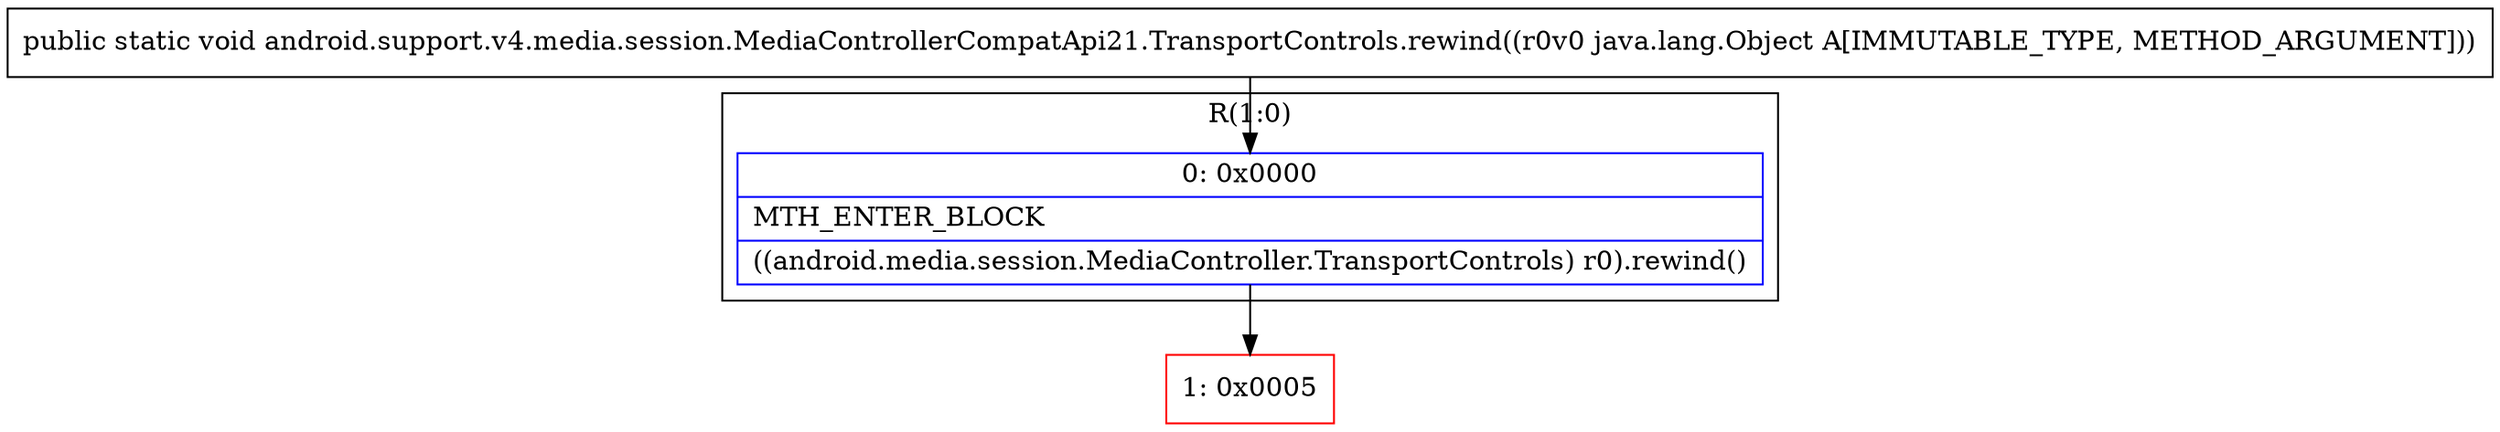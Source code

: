 digraph "CFG forandroid.support.v4.media.session.MediaControllerCompatApi21.TransportControls.rewind(Ljava\/lang\/Object;)V" {
subgraph cluster_Region_1188087030 {
label = "R(1:0)";
node [shape=record,color=blue];
Node_0 [shape=record,label="{0\:\ 0x0000|MTH_ENTER_BLOCK\l|((android.media.session.MediaController.TransportControls) r0).rewind()\l}"];
}
Node_1 [shape=record,color=red,label="{1\:\ 0x0005}"];
MethodNode[shape=record,label="{public static void android.support.v4.media.session.MediaControllerCompatApi21.TransportControls.rewind((r0v0 java.lang.Object A[IMMUTABLE_TYPE, METHOD_ARGUMENT])) }"];
MethodNode -> Node_0;
Node_0 -> Node_1;
}

